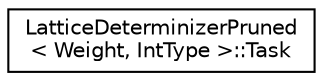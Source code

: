 digraph "Graphical Class Hierarchy"
{
  edge [fontname="Helvetica",fontsize="10",labelfontname="Helvetica",labelfontsize="10"];
  node [fontname="Helvetica",fontsize="10",shape=record];
  rankdir="LR";
  Node0 [label="LatticeDeterminizerPruned\l\< Weight, IntType \>::Task",height=0.2,width=0.4,color="black", fillcolor="white", style="filled",URL="$structfst_1_1LatticeDeterminizerPruned_1_1Task.html"];
}
